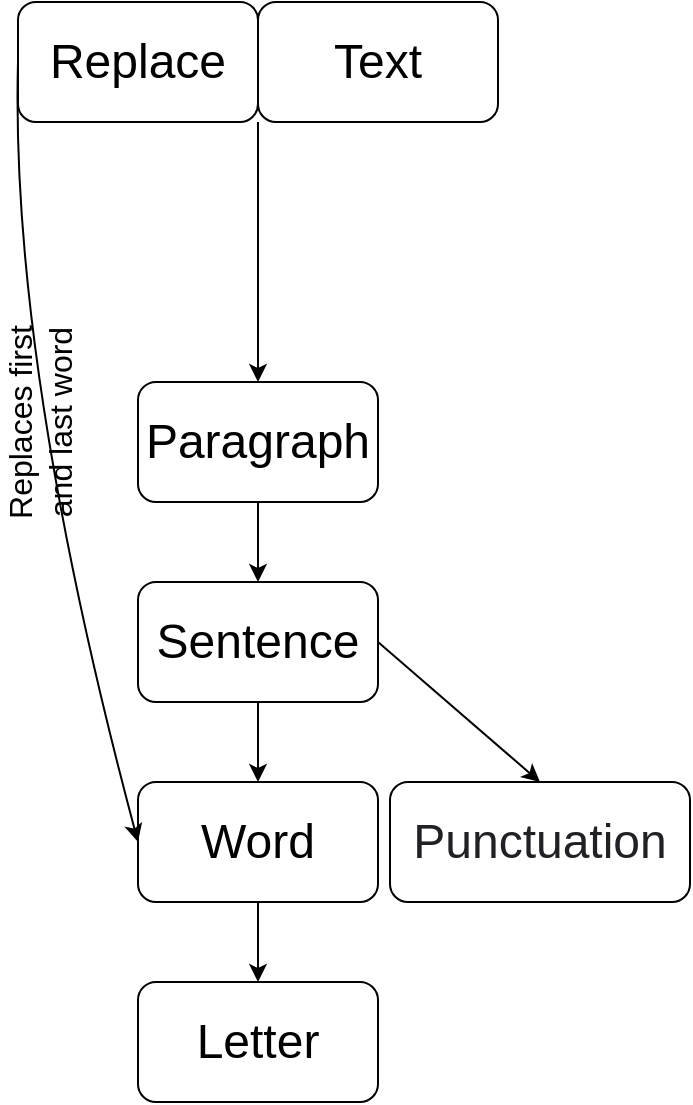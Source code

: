 <mxfile version="13.7.3" type="device"><diagram id="PqzOuzVMP4SXVuURcVSO" name="Страница 1"><mxGraphModel dx="1024" dy="592" grid="1" gridSize="10" guides="1" tooltips="1" connect="1" arrows="1" fold="1" page="1" pageScale="1" pageWidth="827" pageHeight="1169" math="0" shadow="0"><root><mxCell id="0"/><mxCell id="1" parent="0"/><mxCell id="yAqUwJyJyc7UuDesndqW-1" value="&lt;font style=&quot;font-size: 24px&quot;&gt;Letter&lt;/font&gt;" style="rounded=1;whiteSpace=wrap;html=1;" parent="1" vertex="1"><mxGeometry x="354" y="600" width="120" height="60" as="geometry"/></mxCell><mxCell id="yAqUwJyJyc7UuDesndqW-3" value="&lt;font style=&quot;font-size: 24px&quot;&gt;Word&lt;/font&gt;" style="rounded=1;whiteSpace=wrap;html=1;" parent="1" vertex="1"><mxGeometry x="354" y="500" width="120" height="60" as="geometry"/></mxCell><mxCell id="yAqUwJyJyc7UuDesndqW-4" value="&lt;font style=&quot;font-size: 24px&quot;&gt;Sentence&lt;/font&gt;" style="rounded=1;whiteSpace=wrap;html=1;" parent="1" vertex="1"><mxGeometry x="354" y="400" width="120" height="60" as="geometry"/></mxCell><mxCell id="yAqUwJyJyc7UuDesndqW-5" value="&lt;font style=&quot;font-size: 24px&quot;&gt;Text&lt;/font&gt;" style="rounded=1;whiteSpace=wrap;html=1;" parent="1" vertex="1"><mxGeometry x="414" y="110" width="120" height="60" as="geometry"/></mxCell><mxCell id="yAqUwJyJyc7UuDesndqW-6" value="&lt;span style=&quot;color: rgb(32 , 33 , 36) ; font-family: &amp;#34;google sans&amp;#34; , &amp;#34;arial&amp;#34; , sans-serif ; text-align: left&quot;&gt;&lt;font style=&quot;font-size: 24px&quot;&gt;Punctuation&lt;/font&gt;&lt;/span&gt;" style="rounded=1;whiteSpace=wrap;html=1;verticalAlign=middle;" parent="1" vertex="1"><mxGeometry x="480" y="500" width="150" height="60" as="geometry"/></mxCell><mxCell id="yAqUwJyJyc7UuDesndqW-7" value="" style="endArrow=classic;html=1;exitX=1;exitY=0.5;exitDx=0;exitDy=0;entryX=0.5;entryY=0;entryDx=0;entryDy=0;" parent="1" source="yAqUwJyJyc7UuDesndqW-4" target="yAqUwJyJyc7UuDesndqW-6" edge="1"><mxGeometry width="50" height="50" relative="1" as="geometry"><mxPoint x="390" y="420" as="sourcePoint"/><mxPoint x="570" y="420" as="targetPoint"/></mxGeometry></mxCell><mxCell id="yAqUwJyJyc7UuDesndqW-9" value="" style="endArrow=classic;html=1;entryX=0.5;entryY=0;entryDx=0;entryDy=0;exitX=0.5;exitY=1;exitDx=0;exitDy=0;" parent="1" source="yAqUwJyJyc7UuDesndqW-3" target="yAqUwJyJyc7UuDesndqW-1" edge="1"><mxGeometry width="50" height="50" relative="1" as="geometry"><mxPoint x="300" y="580" as="sourcePoint"/><mxPoint x="440" y="370" as="targetPoint"/></mxGeometry></mxCell><mxCell id="yAqUwJyJyc7UuDesndqW-15" value="&lt;font style=&quot;font-size: 24px&quot;&gt;Replace&lt;/font&gt;" style="rounded=1;whiteSpace=wrap;html=1;" parent="1" vertex="1"><mxGeometry x="294" y="110" width="120" height="60" as="geometry"/></mxCell><mxCell id="yAqUwJyJyc7UuDesndqW-19" value="" style="curved=1;endArrow=classic;html=1;exitX=0;exitY=0.5;exitDx=0;exitDy=0;entryX=0;entryY=0.5;entryDx=0;entryDy=0;" parent="1" source="yAqUwJyJyc7UuDesndqW-15" target="yAqUwJyJyc7UuDesndqW-3" edge="1"><mxGeometry width="50" height="50" relative="1" as="geometry"><mxPoint x="450" y="380" as="sourcePoint"/><mxPoint x="500" y="330" as="targetPoint"/><Array as="points"><mxPoint x="290" y="290"/></Array></mxGeometry></mxCell><mxCell id="yAqUwJyJyc7UuDesndqW-20" value="&lt;font style=&quot;font-size: 16px&quot;&gt;Replaces first and last word&lt;/font&gt;" style="text;html=1;strokeColor=none;fillColor=none;align=center;verticalAlign=middle;whiteSpace=wrap;rounded=0;rotation=-90;" parent="1" vertex="1"><mxGeometry x="240" y="300" width="130" height="40" as="geometry"/></mxCell><mxCell id="yAqUwJyJyc7UuDesndqW-22" value="&lt;font style=&quot;font-size: 24px&quot;&gt;Paragraph&lt;/font&gt;" style="rounded=1;whiteSpace=wrap;html=1;" parent="1" vertex="1"><mxGeometry x="354" y="300" width="120" height="60" as="geometry"/></mxCell><mxCell id="TYjKKipCefJc8tLiiKlE-1" value="" style="endArrow=classic;html=1;exitX=1;exitY=1;exitDx=0;exitDy=0;entryX=0.5;entryY=0;entryDx=0;entryDy=0;" edge="1" parent="1" source="yAqUwJyJyc7UuDesndqW-15" target="yAqUwJyJyc7UuDesndqW-22"><mxGeometry width="50" height="50" relative="1" as="geometry"><mxPoint x="390" y="330" as="sourcePoint"/><mxPoint x="440" y="280" as="targetPoint"/></mxGeometry></mxCell><mxCell id="TYjKKipCefJc8tLiiKlE-3" value="" style="endArrow=classic;html=1;exitX=0.5;exitY=1;exitDx=0;exitDy=0;entryX=0.5;entryY=0;entryDx=0;entryDy=0;" edge="1" parent="1" source="yAqUwJyJyc7UuDesndqW-22" target="yAqUwJyJyc7UuDesndqW-4"><mxGeometry width="50" height="50" relative="1" as="geometry"><mxPoint x="390" y="330" as="sourcePoint"/><mxPoint x="440" y="280" as="targetPoint"/></mxGeometry></mxCell><mxCell id="TYjKKipCefJc8tLiiKlE-4" value="" style="endArrow=classic;html=1;exitX=0.5;exitY=1;exitDx=0;exitDy=0;entryX=0.5;entryY=0;entryDx=0;entryDy=0;" edge="1" parent="1" source="yAqUwJyJyc7UuDesndqW-4" target="yAqUwJyJyc7UuDesndqW-3"><mxGeometry width="50" height="50" relative="1" as="geometry"><mxPoint x="390" y="530" as="sourcePoint"/><mxPoint x="440" y="480" as="targetPoint"/></mxGeometry></mxCell></root></mxGraphModel></diagram></mxfile>